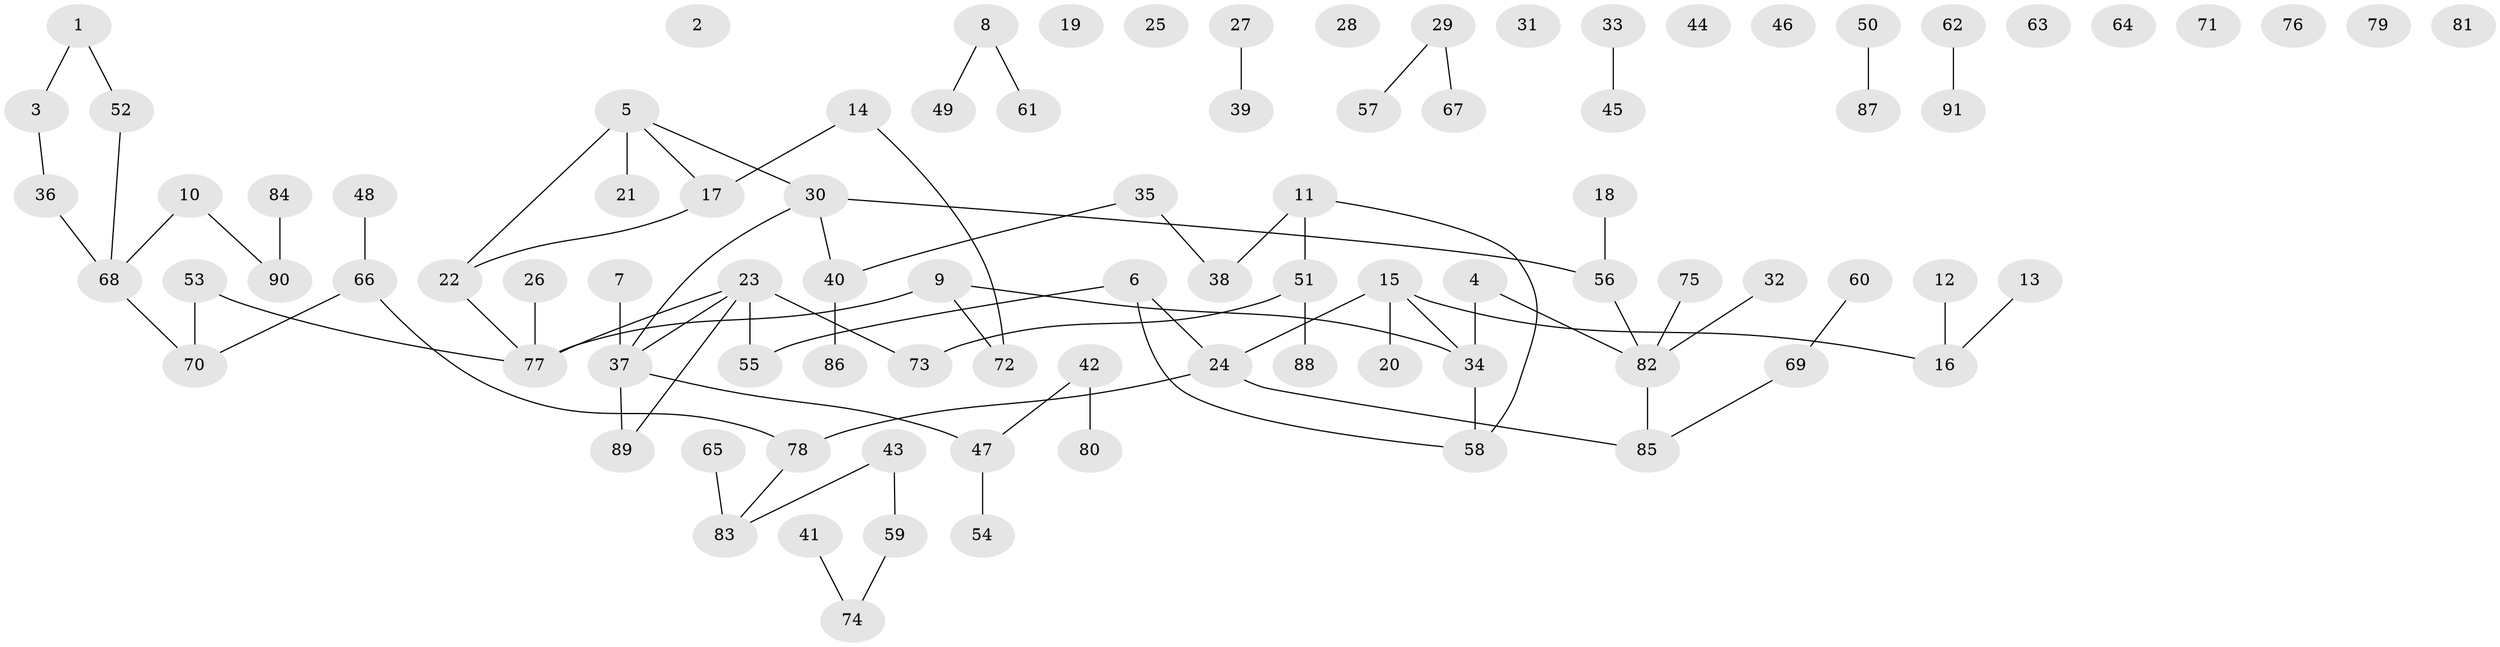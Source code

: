 // coarse degree distribution, {2: 0.18032786885245902, 0: 0.2786885245901639, 4: 0.14754098360655737, 1: 0.29508196721311475, 5: 0.06557377049180328, 3: 0.03278688524590164}
// Generated by graph-tools (version 1.1) at 2025/41/03/06/25 10:41:24]
// undirected, 91 vertices, 83 edges
graph export_dot {
graph [start="1"]
  node [color=gray90,style=filled];
  1;
  2;
  3;
  4;
  5;
  6;
  7;
  8;
  9;
  10;
  11;
  12;
  13;
  14;
  15;
  16;
  17;
  18;
  19;
  20;
  21;
  22;
  23;
  24;
  25;
  26;
  27;
  28;
  29;
  30;
  31;
  32;
  33;
  34;
  35;
  36;
  37;
  38;
  39;
  40;
  41;
  42;
  43;
  44;
  45;
  46;
  47;
  48;
  49;
  50;
  51;
  52;
  53;
  54;
  55;
  56;
  57;
  58;
  59;
  60;
  61;
  62;
  63;
  64;
  65;
  66;
  67;
  68;
  69;
  70;
  71;
  72;
  73;
  74;
  75;
  76;
  77;
  78;
  79;
  80;
  81;
  82;
  83;
  84;
  85;
  86;
  87;
  88;
  89;
  90;
  91;
  1 -- 3;
  1 -- 52;
  3 -- 36;
  4 -- 34;
  4 -- 82;
  5 -- 17;
  5 -- 21;
  5 -- 22;
  5 -- 30;
  6 -- 24;
  6 -- 55;
  6 -- 58;
  7 -- 37;
  8 -- 49;
  8 -- 61;
  9 -- 34;
  9 -- 72;
  9 -- 77;
  10 -- 68;
  10 -- 90;
  11 -- 38;
  11 -- 51;
  11 -- 58;
  12 -- 16;
  13 -- 16;
  14 -- 17;
  14 -- 72;
  15 -- 16;
  15 -- 20;
  15 -- 24;
  15 -- 34;
  17 -- 22;
  18 -- 56;
  22 -- 77;
  23 -- 37;
  23 -- 55;
  23 -- 73;
  23 -- 77;
  23 -- 89;
  24 -- 78;
  24 -- 85;
  26 -- 77;
  27 -- 39;
  29 -- 57;
  29 -- 67;
  30 -- 37;
  30 -- 40;
  30 -- 56;
  32 -- 82;
  33 -- 45;
  34 -- 58;
  35 -- 38;
  35 -- 40;
  36 -- 68;
  37 -- 47;
  37 -- 89;
  40 -- 86;
  41 -- 74;
  42 -- 47;
  42 -- 80;
  43 -- 59;
  43 -- 83;
  47 -- 54;
  48 -- 66;
  50 -- 87;
  51 -- 73;
  51 -- 88;
  52 -- 68;
  53 -- 70;
  53 -- 77;
  56 -- 82;
  59 -- 74;
  60 -- 69;
  62 -- 91;
  65 -- 83;
  66 -- 70;
  66 -- 78;
  68 -- 70;
  69 -- 85;
  75 -- 82;
  78 -- 83;
  82 -- 85;
  84 -- 90;
}

